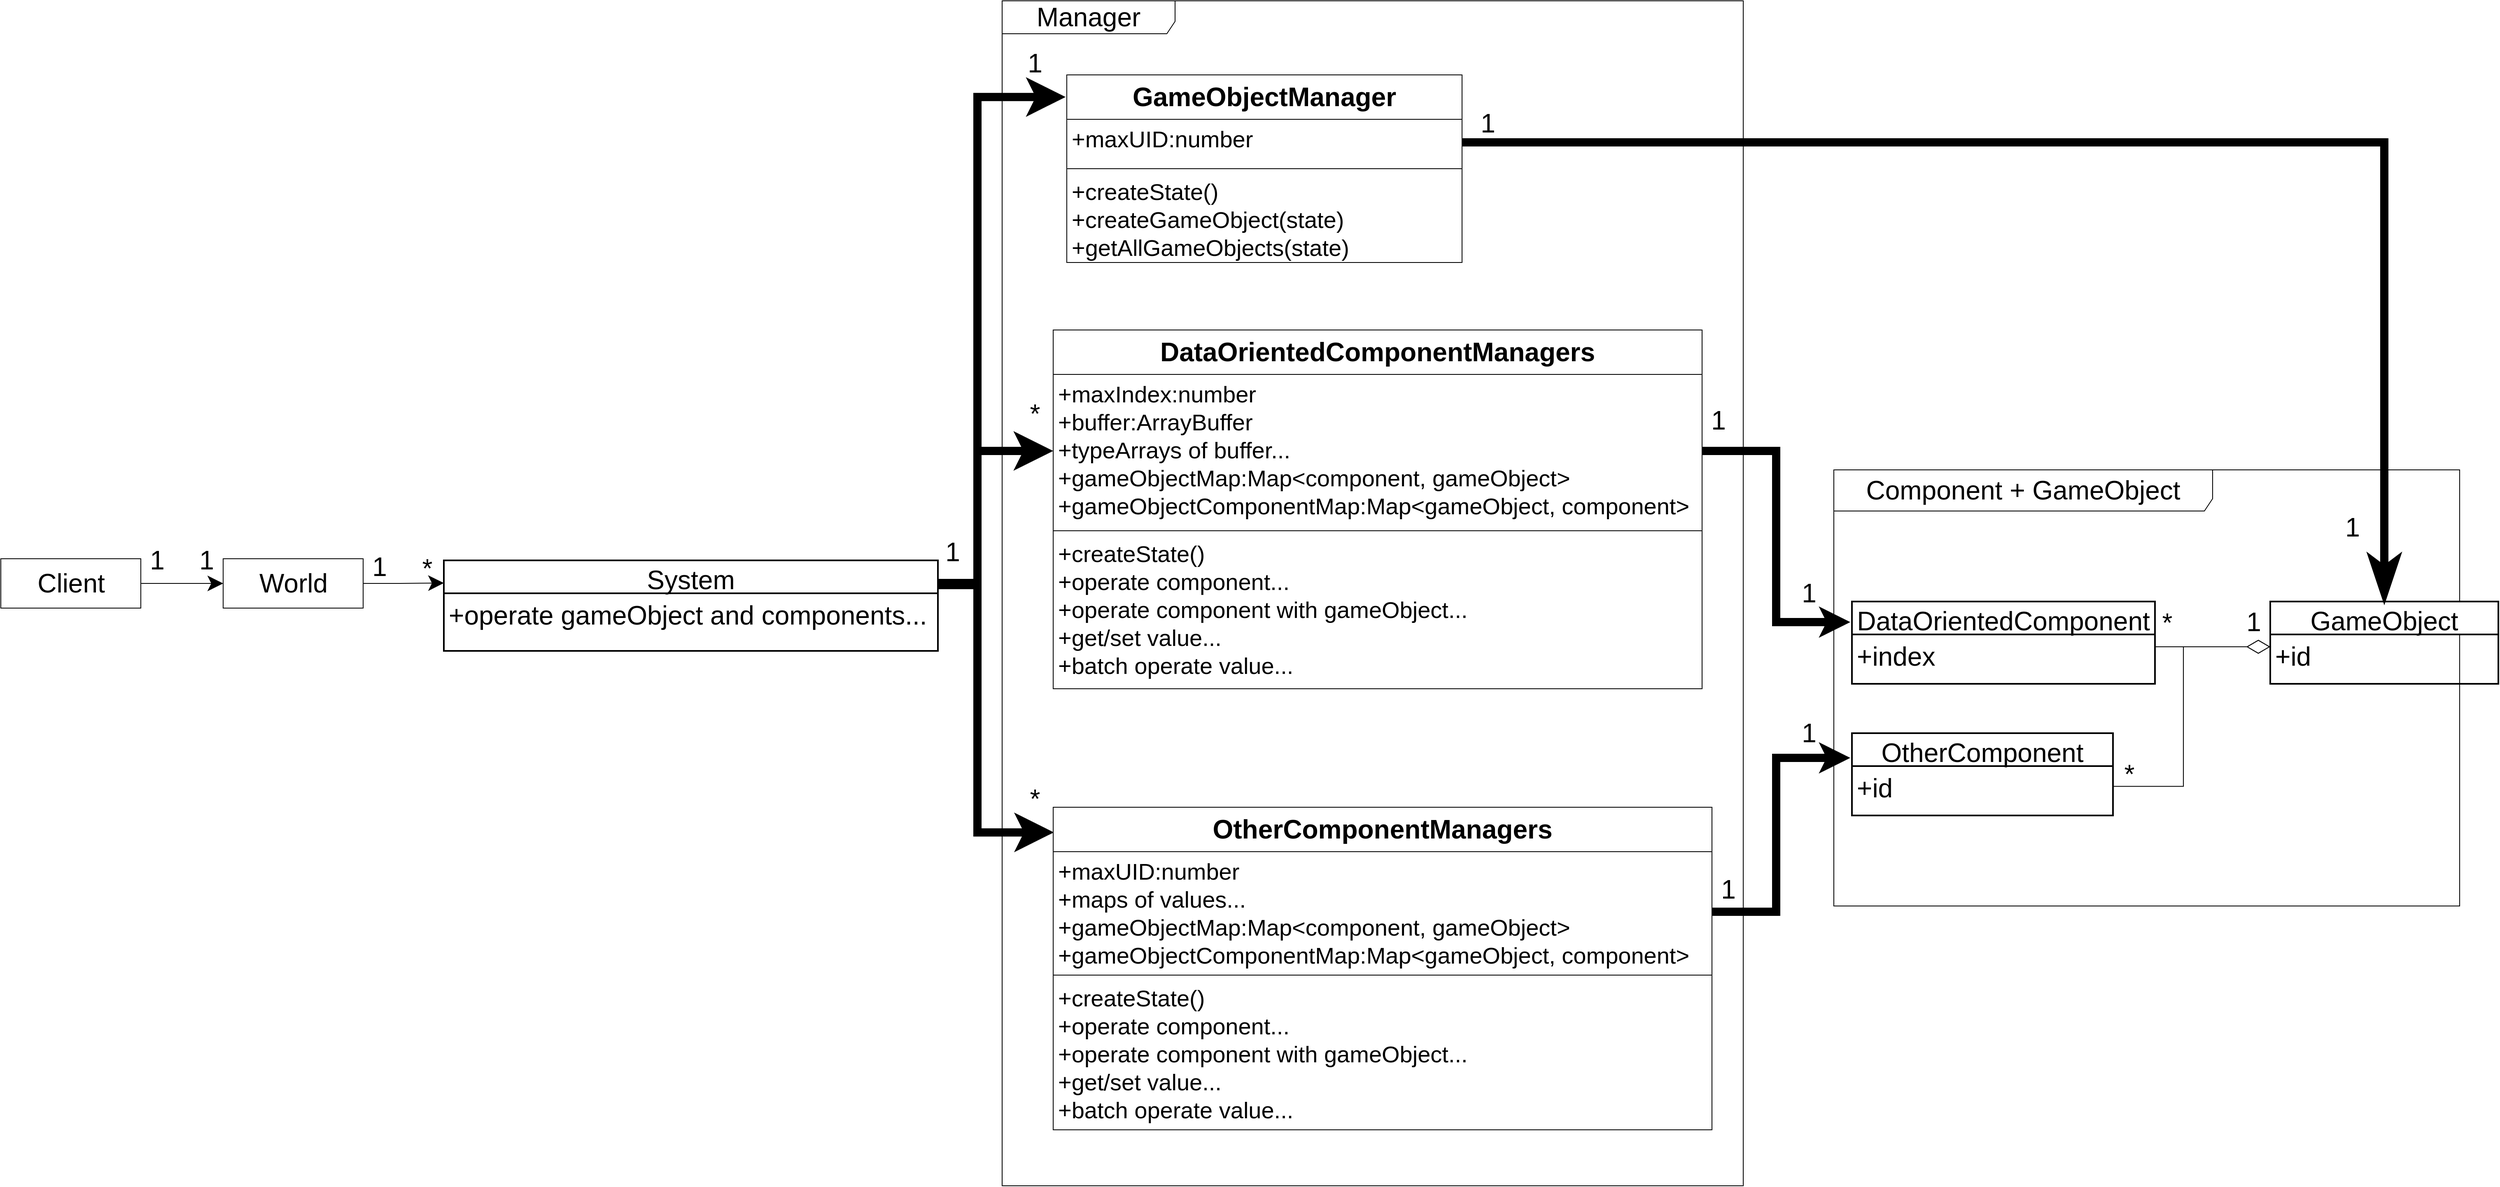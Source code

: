 <mxfile version="14.6.13" type="device"><diagram id="Ny_D-c-0gdP87N89MZEk" name="第 1 页"><mxGraphModel dx="3987" dy="5941" grid="1" gridSize="10" guides="1" tooltips="1" connect="1" arrows="1" fold="1" page="1" pageScale="1" pageWidth="827" pageHeight="1169" math="0" shadow="0"><root><mxCell id="0"/><mxCell id="1" parent="0"/><mxCell id="0uv6SpGK516SRH22vMfC-151" style="edgeStyle=orthogonalEdgeStyle;rounded=0;orthogonalLoop=1;jettySize=auto;html=1;exitX=1;exitY=0.5;exitDx=0;exitDy=0;strokeWidth=10;" edge="1" parent="1" source="0uv6SpGK516SRH22vMfC-99"><mxGeometry relative="1" as="geometry"><mxPoint x="1490" y="-2095" as="targetPoint"/><Array as="points"><mxPoint x="1400" y="-2303"/><mxPoint x="1400" y="-2095"/></Array></mxGeometry></mxCell><mxCell id="0uv6SpGK516SRH22vMfC-88" value="&lt;font style=&quot;font-size: 32px&quot;&gt;Manager&lt;/font&gt;" style="shape=umlFrame;whiteSpace=wrap;html=1;width=210;height=40;fontSize=32;" vertex="1" parent="1"><mxGeometry x="460" y="-2850" width="900" height="1440" as="geometry"/></mxCell><mxCell id="0uv6SpGK516SRH22vMfC-89" value="&lt;font style=&quot;font-size: 32px&quot;&gt;Component + GameObject&lt;/font&gt;" style="shape=umlFrame;whiteSpace=wrap;html=1;width=460;height=50;fontSize=32;" vertex="1" parent="1"><mxGeometry x="1470" y="-2280" width="760" height="530" as="geometry"/></mxCell><mxCell id="0uv6SpGK516SRH22vMfC-91" style="edgeStyle=orthogonalEdgeStyle;rounded=0;orthogonalLoop=1;jettySize=auto;html=1;entryX=1;entryY=0.25;entryDx=0;entryDy=0;startArrow=diamondThin;startFill=0;endArrow=none;endFill=0;startSize=26;endSize=26;strokeWidth=1;exitX=0;exitY=0.25;exitDx=0;exitDy=0;" edge="1" parent="1" target="0uv6SpGK516SRH22vMfC-96" source="0uv6SpGK516SRH22vMfC-94"><mxGeometry relative="1" as="geometry"><mxPoint x="1962" y="-2130" as="sourcePoint"/></mxGeometry></mxCell><mxCell id="0uv6SpGK516SRH22vMfC-176" style="edgeStyle=orthogonalEdgeStyle;rounded=0;orthogonalLoop=1;jettySize=auto;html=1;entryX=1;entryY=0.41;entryDx=0;entryDy=0;startArrow=diamondThin;startFill=0;endArrow=none;endFill=0;endSize=26;strokeWidth=1;entryPerimeter=0;exitX=0;exitY=0.25;exitDx=0;exitDy=0;startSize=26;" edge="1" parent="1" source="0uv6SpGK516SRH22vMfC-94" target="0uv6SpGK516SRH22vMfC-173"><mxGeometry relative="1" as="geometry"/></mxCell><mxCell id="0uv6SpGK516SRH22vMfC-93" value="GameObject" style="swimlane;childLayout=stackLayout;horizontal=1;startSize=40;horizontalStack=0;rounded=0;fontSize=32;fontStyle=0;strokeWidth=2;resizeParent=0;resizeLast=1;shadow=0;dashed=0;align=center;" vertex="1" parent="1"><mxGeometry x="2000" y="-2120" width="277" height="100" as="geometry"/></mxCell><mxCell id="0uv6SpGK516SRH22vMfC-94" value="+id&#10;" style="align=left;strokeColor=none;fillColor=none;spacingLeft=4;fontSize=32;verticalAlign=top;resizable=0;rotatable=0;part=1;" vertex="1" parent="0uv6SpGK516SRH22vMfC-93"><mxGeometry y="40" width="277" height="60" as="geometry"/></mxCell><mxCell id="0uv6SpGK516SRH22vMfC-95" value="DataOrientedComponent" style="swimlane;childLayout=stackLayout;horizontal=1;startSize=40;horizontalStack=0;rounded=0;fontSize=32;fontStyle=0;strokeWidth=2;resizeParent=0;resizeLast=1;shadow=0;dashed=0;align=center;" vertex="1" parent="1"><mxGeometry x="1492" y="-2120" width="368" height="100" as="geometry"/></mxCell><mxCell id="0uv6SpGK516SRH22vMfC-96" value="+index" style="align=left;strokeColor=none;fillColor=none;spacingLeft=4;fontSize=32;verticalAlign=top;resizable=0;rotatable=0;part=1;" vertex="1" parent="0uv6SpGK516SRH22vMfC-95"><mxGeometry y="40" width="368" height="60" as="geometry"/></mxCell><mxCell id="0uv6SpGK516SRH22vMfC-98" value="DataOrientedComponentManagers" style="swimlane;fontStyle=1;align=center;verticalAlign=top;childLayout=stackLayout;horizontal=1;startSize=54;horizontalStack=0;resizeParent=1;resizeParentMax=0;resizeLast=0;collapsible=1;marginBottom=0;fontSize=32;" vertex="1" parent="1"><mxGeometry x="522" y="-2450" width="788" height="436" as="geometry"/></mxCell><mxCell id="0uv6SpGK516SRH22vMfC-99" value="+maxIndex:number&#10;+buffer:ArrayBuffer&#10;+typeArrays of buffer...&#10;+gameObjectMap:Map&lt;component, gameObject&gt;&#10;+gameObjectComponentMap:Map&lt;gameObject, component&gt;" style="text;strokeColor=none;fillColor=none;align=left;verticalAlign=top;spacingLeft=4;spacingRight=4;overflow=hidden;rotatable=0;points=[[0,0.5],[1,0.5]];portConstraint=eastwest;fontSize=28;" vertex="1" parent="0uv6SpGK516SRH22vMfC-98"><mxGeometry y="54" width="788" height="186" as="geometry"/></mxCell><mxCell id="0uv6SpGK516SRH22vMfC-100" value="" style="line;strokeWidth=1;fillColor=none;align=left;verticalAlign=middle;spacingTop=-1;spacingLeft=3;spacingRight=3;rotatable=0;labelPosition=right;points=[];portConstraint=eastwest;" vertex="1" parent="0uv6SpGK516SRH22vMfC-98"><mxGeometry y="240" width="788" height="8" as="geometry"/></mxCell><mxCell id="0uv6SpGK516SRH22vMfC-101" value="+createState()&#10;+operate component...&#10;+operate component with gameObject...&#10;+get/set value...&#10;+batch operate value..." style="text;strokeColor=none;fillColor=none;align=left;verticalAlign=top;spacingLeft=4;spacingRight=4;overflow=hidden;rotatable=0;points=[[0,0.5],[1,0.5]];portConstraint=eastwest;fontSize=28;" vertex="1" parent="0uv6SpGK516SRH22vMfC-98"><mxGeometry y="248" width="788" height="188" as="geometry"/></mxCell><mxCell id="0uv6SpGK516SRH22vMfC-108" value="GameObjectManager" style="swimlane;fontStyle=1;align=center;verticalAlign=top;childLayout=stackLayout;horizontal=1;startSize=54;horizontalStack=0;resizeParent=1;resizeParentMax=0;resizeLast=0;collapsible=1;marginBottom=0;fontSize=32;" vertex="1" parent="1"><mxGeometry x="538.5" y="-2760" width="480" height="228" as="geometry"/></mxCell><mxCell id="0uv6SpGK516SRH22vMfC-109" value="+maxUID:number" style="text;strokeColor=none;fillColor=none;align=left;verticalAlign=top;spacingLeft=4;spacingRight=4;overflow=hidden;rotatable=0;points=[[0,0.5],[1,0.5]];portConstraint=eastwest;fontSize=28;" vertex="1" parent="0uv6SpGK516SRH22vMfC-108"><mxGeometry y="54" width="480" height="56" as="geometry"/></mxCell><mxCell id="0uv6SpGK516SRH22vMfC-110" value="" style="line;strokeWidth=1;fillColor=none;align=left;verticalAlign=middle;spacingTop=-1;spacingLeft=3;spacingRight=3;rotatable=0;labelPosition=right;points=[];portConstraint=eastwest;" vertex="1" parent="0uv6SpGK516SRH22vMfC-108"><mxGeometry y="110" width="480" height="8" as="geometry"/></mxCell><mxCell id="0uv6SpGK516SRH22vMfC-111" value="+createState()&#10;+createGameObject(state)&#10;+getAllGameObjects(state)" style="text;strokeColor=none;fillColor=none;align=left;verticalAlign=top;spacingLeft=4;spacingRight=4;overflow=hidden;rotatable=0;points=[[0,0.5],[1,0.5]];portConstraint=eastwest;fontSize=28;" vertex="1" parent="0uv6SpGK516SRH22vMfC-108"><mxGeometry y="118" width="480" height="110" as="geometry"/></mxCell><mxCell id="0uv6SpGK516SRH22vMfC-112" style="edgeStyle=orthogonalEdgeStyle;rounded=0;orthogonalLoop=1;jettySize=auto;html=1;startArrow=none;startFill=0;endArrow=classic;endFill=1;startSize=16;endSize=16;strokeWidth=1;entryX=0;entryY=0.25;entryDx=0;entryDy=0;" edge="1" parent="1" source="0uv6SpGK516SRH22vMfC-113" target="0uv6SpGK516SRH22vMfC-116"><mxGeometry relative="1" as="geometry"><mxPoint x="-208" y="-2120" as="targetPoint"/></mxGeometry></mxCell><mxCell id="0uv6SpGK516SRH22vMfC-113" value="World" style="html=1;fontSize=32;" vertex="1" parent="1"><mxGeometry x="-486" y="-2172" width="170" height="60" as="geometry"/></mxCell><mxCell id="0uv6SpGK516SRH22vMfC-114" style="edgeStyle=none;rounded=0;orthogonalLoop=1;jettySize=auto;html=1;startArrow=none;startFill=0;endArrow=classic;endFill=1;startSize=16;endSize=16;strokeWidth=1;" edge="1" parent="1" source="0uv6SpGK516SRH22vMfC-115" target="0uv6SpGK516SRH22vMfC-113"><mxGeometry relative="1" as="geometry"/></mxCell><mxCell id="0uv6SpGK516SRH22vMfC-115" value="Client" style="html=1;fontSize=32;" vertex="1" parent="1"><mxGeometry x="-756" y="-2172" width="170" height="60" as="geometry"/></mxCell><mxCell id="0uv6SpGK516SRH22vMfC-161" style="edgeStyle=orthogonalEdgeStyle;rounded=0;orthogonalLoop=1;jettySize=auto;html=1;entryX=0;entryY=0.5;entryDx=0;entryDy=0;endSize=16;strokeWidth=10;exitX=1;exitY=0.25;exitDx=0;exitDy=0;" edge="1" parent="1" source="0uv6SpGK516SRH22vMfC-116" target="0uv6SpGK516SRH22vMfC-99"><mxGeometry relative="1" as="geometry"><mxPoint x="380" y="-2140" as="sourcePoint"/><Array as="points"><mxPoint x="430" y="-2142"/><mxPoint x="430" y="-2303"/></Array></mxGeometry></mxCell><mxCell id="0uv6SpGK516SRH22vMfC-163" style="edgeStyle=orthogonalEdgeStyle;rounded=0;orthogonalLoop=1;jettySize=auto;html=1;entryX=0.001;entryY=0.078;entryDx=0;entryDy=0;entryPerimeter=0;endSize=16;strokeWidth=10;" edge="1" parent="1" target="0uv6SpGK516SRH22vMfC-123"><mxGeometry relative="1" as="geometry"><mxPoint x="382" y="-2140" as="sourcePoint"/><Array as="points"><mxPoint x="430" y="-2140"/><mxPoint x="430" y="-1839"/></Array></mxGeometry></mxCell><mxCell id="0uv6SpGK516SRH22vMfC-116" value="System" style="swimlane;childLayout=stackLayout;horizontal=1;startSize=40;horizontalStack=0;rounded=0;fontSize=32;fontStyle=0;strokeWidth=2;resizeParent=0;resizeLast=1;shadow=0;dashed=0;align=center;" vertex="1" parent="1"><mxGeometry x="-218" y="-2170" width="600" height="110" as="geometry"/></mxCell><mxCell id="0uv6SpGK516SRH22vMfC-117" value="+operate gameObject and components..." style="align=left;strokeColor=none;fillColor=none;spacingLeft=4;fontSize=32;verticalAlign=top;resizable=0;rotatable=0;part=1;" vertex="1" parent="0uv6SpGK516SRH22vMfC-116"><mxGeometry y="40" width="600" height="70" as="geometry"/></mxCell><mxCell id="0uv6SpGK516SRH22vMfC-123" value="OtherComponentManagers" style="swimlane;fontStyle=1;align=center;verticalAlign=top;childLayout=stackLayout;horizontal=1;startSize=54;horizontalStack=0;resizeParent=1;resizeParentMax=0;resizeLast=0;collapsible=1;marginBottom=0;fontSize=32;" vertex="1" parent="1"><mxGeometry x="522" y="-1870" width="800" height="392" as="geometry"/></mxCell><mxCell id="0uv6SpGK516SRH22vMfC-124" value="+maxUID:number&#10;+maps of values...&#10;+gameObjectMap:Map&lt;component, gameObject&gt;&#10;+gameObjectComponentMap:Map&lt;gameObject, component&gt;" style="text;strokeColor=none;fillColor=none;align=left;verticalAlign=top;spacingLeft=4;spacingRight=4;overflow=hidden;rotatable=0;points=[[0,0.5],[1,0.5]];portConstraint=eastwest;fontSize=28;" vertex="1" parent="0uv6SpGK516SRH22vMfC-123"><mxGeometry y="54" width="800" height="146" as="geometry"/></mxCell><mxCell id="0uv6SpGK516SRH22vMfC-125" value="" style="line;strokeWidth=1;fillColor=none;align=left;verticalAlign=middle;spacingTop=-1;spacingLeft=3;spacingRight=3;rotatable=0;labelPosition=right;points=[];portConstraint=eastwest;" vertex="1" parent="0uv6SpGK516SRH22vMfC-123"><mxGeometry y="200" width="800" height="8" as="geometry"/></mxCell><mxCell id="0uv6SpGK516SRH22vMfC-126" value="+createState()&#10;+operate component...&#10;+operate component with gameObject...&#10;+get/set value...&#10;+batch operate value..." style="text;strokeColor=none;fillColor=none;align=left;verticalAlign=top;spacingLeft=4;spacingRight=4;overflow=hidden;rotatable=0;points=[[0,0.5],[1,0.5]];portConstraint=eastwest;fontSize=28;" vertex="1" parent="0uv6SpGK516SRH22vMfC-123"><mxGeometry y="208" width="800" height="184" as="geometry"/></mxCell><mxCell id="0uv6SpGK516SRH22vMfC-148" style="edgeStyle=orthogonalEdgeStyle;rounded=0;orthogonalLoop=1;jettySize=auto;html=1;entryX=0.5;entryY=0;entryDx=0;entryDy=0;startArrow=none;startFill=0;endArrow=classicThin;endFill=1;startSize=26;endSize=26;strokeWidth=10;" edge="1" parent="1" source="0uv6SpGK516SRH22vMfC-109" target="0uv6SpGK516SRH22vMfC-93"><mxGeometry relative="1" as="geometry"/></mxCell><mxCell id="0uv6SpGK516SRH22vMfC-150" style="edgeStyle=orthogonalEdgeStyle;rounded=0;orthogonalLoop=1;jettySize=auto;html=1;exitX=1;exitY=0.25;exitDx=0;exitDy=0;endSize=16;entryX=-0.003;entryY=0.118;entryDx=0;entryDy=0;entryPerimeter=0;strokeWidth=10;" edge="1" parent="1" source="0uv6SpGK516SRH22vMfC-116" target="0uv6SpGK516SRH22vMfC-108"><mxGeometry relative="1" as="geometry"><Array as="points"><mxPoint x="430" y="-2142"/><mxPoint x="430" y="-2733"/></Array></mxGeometry></mxCell><mxCell id="0uv6SpGK516SRH22vMfC-152" style="edgeStyle=orthogonalEdgeStyle;rounded=0;orthogonalLoop=1;jettySize=auto;html=1;strokeWidth=10;" edge="1" parent="1" source="0uv6SpGK516SRH22vMfC-124"><mxGeometry relative="1" as="geometry"><mxPoint x="1490" y="-1930" as="targetPoint"/><Array as="points"><mxPoint x="1400" y="-1743"/><mxPoint x="1400" y="-1930"/></Array></mxGeometry></mxCell><mxCell id="0uv6SpGK516SRH22vMfC-153" value="&lt;font style=&quot;font-size: 32px&quot;&gt;1&lt;/font&gt;" style="text;html=1;strokeColor=none;fillColor=none;align=center;verticalAlign=middle;whiteSpace=wrap;rounded=0;" vertex="1" parent="1"><mxGeometry x="1030.0" y="-2711" width="40" height="20" as="geometry"/></mxCell><mxCell id="0uv6SpGK516SRH22vMfC-154" value="&lt;font style=&quot;font-size: 32px&quot;&gt;1&lt;/font&gt;" style="text;html=1;strokeColor=none;fillColor=none;align=center;verticalAlign=middle;whiteSpace=wrap;rounded=0;" vertex="1" parent="1"><mxGeometry x="2080.0" y="-2220" width="40" height="20" as="geometry"/></mxCell><mxCell id="0uv6SpGK516SRH22vMfC-155" value="&lt;font style=&quot;font-size: 32px&quot;&gt;1&lt;/font&gt;" style="text;html=1;strokeColor=none;fillColor=none;align=center;verticalAlign=middle;whiteSpace=wrap;rounded=0;" vertex="1" parent="1"><mxGeometry x="1310.0" y="-2350" width="40" height="20" as="geometry"/></mxCell><mxCell id="0uv6SpGK516SRH22vMfC-156" value="&lt;font style=&quot;font-size: 32px&quot;&gt;1&lt;/font&gt;" style="text;html=1;strokeColor=none;fillColor=none;align=center;verticalAlign=middle;whiteSpace=wrap;rounded=0;" vertex="1" parent="1"><mxGeometry x="1420.0" y="-2140" width="40" height="20" as="geometry"/></mxCell><mxCell id="0uv6SpGK516SRH22vMfC-157" value="&lt;font style=&quot;font-size: 32px&quot;&gt;1&lt;/font&gt;" style="text;html=1;strokeColor=none;fillColor=none;align=center;verticalAlign=middle;whiteSpace=wrap;rounded=0;" vertex="1" parent="1"><mxGeometry x="1322.0" y="-1780" width="40" height="20" as="geometry"/></mxCell><mxCell id="0uv6SpGK516SRH22vMfC-158" value="&lt;font style=&quot;font-size: 32px&quot;&gt;1&lt;/font&gt;" style="text;html=1;strokeColor=none;fillColor=none;align=center;verticalAlign=middle;whiteSpace=wrap;rounded=0;" vertex="1" parent="1"><mxGeometry x="1420.0" y="-1970" width="40" height="20" as="geometry"/></mxCell><mxCell id="0uv6SpGK516SRH22vMfC-159" value="&lt;font style=&quot;font-size: 32px&quot;&gt;1&lt;/font&gt;" style="text;html=1;strokeColor=none;fillColor=none;align=center;verticalAlign=middle;whiteSpace=wrap;rounded=0;" vertex="1" parent="1"><mxGeometry x="380.0" y="-2190" width="40" height="20" as="geometry"/></mxCell><mxCell id="0uv6SpGK516SRH22vMfC-160" value="&lt;font style=&quot;font-size: 32px&quot;&gt;1&lt;/font&gt;" style="text;html=1;strokeColor=none;fillColor=none;align=center;verticalAlign=middle;whiteSpace=wrap;rounded=0;" vertex="1" parent="1"><mxGeometry x="480.0" y="-2784" width="40" height="20" as="geometry"/></mxCell><mxCell id="0uv6SpGK516SRH22vMfC-164" value="&lt;font style=&quot;font-size: 32px&quot;&gt;*&lt;/font&gt;" style="text;html=1;strokeColor=none;fillColor=none;align=center;verticalAlign=middle;whiteSpace=wrap;rounded=0;" vertex="1" parent="1"><mxGeometry x="480.0" y="-2358" width="40" height="20" as="geometry"/></mxCell><mxCell id="0uv6SpGK516SRH22vMfC-165" value="&lt;font style=&quot;font-size: 32px&quot;&gt;*&lt;/font&gt;" style="text;html=1;strokeColor=none;fillColor=none;align=center;verticalAlign=middle;whiteSpace=wrap;rounded=0;" vertex="1" parent="1"><mxGeometry x="480.0" y="-1890" width="40" height="20" as="geometry"/></mxCell><mxCell id="0uv6SpGK516SRH22vMfC-166" value="&lt;font style=&quot;font-size: 32px&quot;&gt;1&lt;/font&gt;" style="text;html=1;strokeColor=none;fillColor=none;align=center;verticalAlign=middle;whiteSpace=wrap;rounded=0;" vertex="1" parent="1"><mxGeometry x="-316.0" y="-2172" width="40" height="20" as="geometry"/></mxCell><mxCell id="0uv6SpGK516SRH22vMfC-167" value="&lt;font style=&quot;font-size: 32px&quot;&gt;*&lt;/font&gt;" style="text;html=1;strokeColor=none;fillColor=none;align=center;verticalAlign=middle;whiteSpace=wrap;rounded=0;" vertex="1" parent="1"><mxGeometry x="-258.0" y="-2170" width="40" height="20" as="geometry"/></mxCell><mxCell id="0uv6SpGK516SRH22vMfC-168" value="&lt;font style=&quot;font-size: 32px&quot;&gt;1&lt;/font&gt;" style="text;html=1;strokeColor=none;fillColor=none;align=center;verticalAlign=middle;whiteSpace=wrap;rounded=0;" vertex="1" parent="1"><mxGeometry x="-586.0" y="-2180" width="40" height="20" as="geometry"/></mxCell><mxCell id="0uv6SpGK516SRH22vMfC-169" value="&lt;font style=&quot;font-size: 32px&quot;&gt;1&lt;/font&gt;" style="text;html=1;strokeColor=none;fillColor=none;align=center;verticalAlign=middle;whiteSpace=wrap;rounded=0;" vertex="1" parent="1"><mxGeometry x="-526.0" y="-2180" width="40" height="20" as="geometry"/></mxCell><mxCell id="0uv6SpGK516SRH22vMfC-170" value="&lt;font style=&quot;font-size: 32px&quot;&gt;1&lt;/font&gt;" style="text;html=1;strokeColor=none;fillColor=none;align=center;verticalAlign=middle;whiteSpace=wrap;rounded=0;" vertex="1" parent="1"><mxGeometry x="1960.0" y="-2105" width="40" height="20" as="geometry"/></mxCell><mxCell id="0uv6SpGK516SRH22vMfC-171" value="&lt;font style=&quot;font-size: 32px&quot;&gt;*&lt;/font&gt;" style="text;html=1;strokeColor=none;fillColor=none;align=center;verticalAlign=middle;whiteSpace=wrap;rounded=0;" vertex="1" parent="1"><mxGeometry x="1855.0" y="-2104" width="40" height="20" as="geometry"/></mxCell><mxCell id="0uv6SpGK516SRH22vMfC-172" value="OtherComponent" style="swimlane;childLayout=stackLayout;horizontal=1;startSize=40;horizontalStack=0;rounded=0;fontSize=32;fontStyle=0;strokeWidth=2;resizeParent=0;resizeLast=1;shadow=0;dashed=0;align=center;" vertex="1" parent="1"><mxGeometry x="1492" y="-1960" width="317" height="100" as="geometry"/></mxCell><mxCell id="0uv6SpGK516SRH22vMfC-173" value="+id" style="align=left;strokeColor=none;fillColor=none;spacingLeft=4;fontSize=32;verticalAlign=top;resizable=0;rotatable=0;part=1;" vertex="1" parent="0uv6SpGK516SRH22vMfC-172"><mxGeometry y="40" width="317" height="60" as="geometry"/></mxCell><mxCell id="0uv6SpGK516SRH22vMfC-178" value="&lt;font style=&quot;font-size: 32px&quot;&gt;*&lt;/font&gt;" style="text;html=1;strokeColor=none;fillColor=none;align=center;verticalAlign=middle;whiteSpace=wrap;rounded=0;" vertex="1" parent="1"><mxGeometry x="1809.0" y="-1920" width="40" height="20" as="geometry"/></mxCell></root></mxGraphModel></diagram></mxfile>